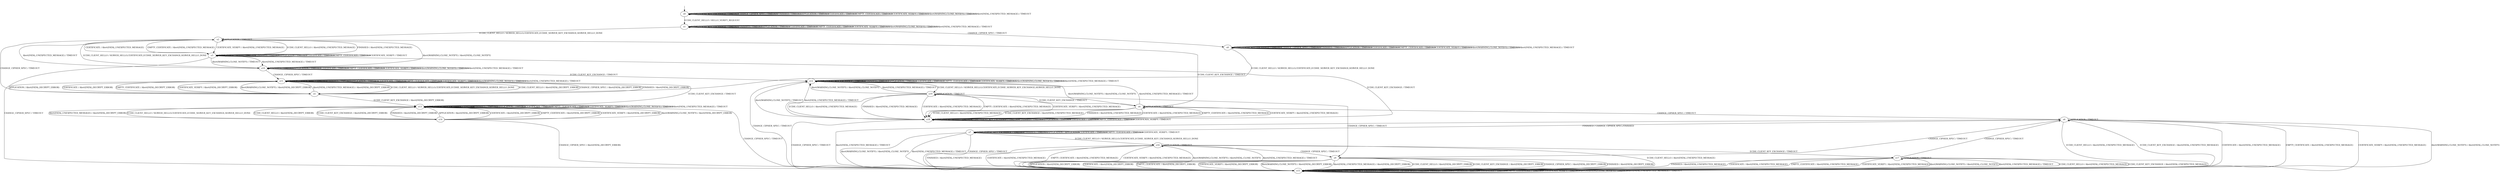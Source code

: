 digraph h5 {
s0 [label="s0"];
s1 [label="s1"];
s2 [label="s2"];
s8 [label="s8"];
s3 [label="s3"];
s4 [label="s4"];
s5 [label="s5"];
s10 [label="s10"];
s6 [label="s6"];
s11 [label="s11"];
s12 [label="s12"];
s13 [label="s13"];
s15 [label="s15"];
s18 [label="s18"];
s7 [label="s7"];
s9 [label="s9"];
s14 [label="s14"];
s19 [label="s19"];
s16 [label="s16"];
s17 [label="s17"];
s0 -> s1 [label="ECDH_CLIENT_HELLO / HELLO_VERIFY_REQUEST"];
s0 -> s0 [label="ECDH_CLIENT_KEY_EXCHANGE / TIMEOUT"];
s0 -> s0 [label="CHANGE_CIPHER_SPEC / TIMEOUT"];
s0 -> s0 [label="FINISHED / TIMEOUT"];
s0 -> s0 [label="APPLICATION / TIMEOUT"];
s0 -> s0 [label="CERTIFICATE / TIMEOUT"];
s0 -> s0 [label="EMPTY_CERTIFICATE / TIMEOUT"];
s0 -> s0 [label="CERTIFICATE_VERIFY / TIMEOUT"];
s0 -> s0 [label="Alert(WARNING,CLOSE_NOTIFY) / TIMEOUT"];
s0 -> s0 [label="Alert(FATAL,UNEXPECTED_MESSAGE) / TIMEOUT"];
s1 -> s2 [label="ECDH_CLIENT_HELLO / SERVER_HELLO,CERTIFICATE,ECDHE_SERVER_KEY_EXCHANGE,SERVER_HELLO_DONE"];
s1 -> s1 [label="ECDH_CLIENT_KEY_EXCHANGE / TIMEOUT"];
s1 -> s8 [label="CHANGE_CIPHER_SPEC / TIMEOUT"];
s1 -> s1 [label="FINISHED / TIMEOUT"];
s1 -> s1 [label="APPLICATION / TIMEOUT"];
s1 -> s1 [label="CERTIFICATE / TIMEOUT"];
s1 -> s1 [label="EMPTY_CERTIFICATE / TIMEOUT"];
s1 -> s1 [label="CERTIFICATE_VERIFY / TIMEOUT"];
s1 -> s1 [label="Alert(WARNING,CLOSE_NOTIFY) / TIMEOUT"];
s1 -> s1 [label="Alert(FATAL,UNEXPECTED_MESSAGE) / TIMEOUT"];
s2 -> s3 [label="ECDH_CLIENT_HELLO / Alert(FATAL,UNEXPECTED_MESSAGE)"];
s2 -> s4 [label="ECDH_CLIENT_KEY_EXCHANGE / TIMEOUT"];
s2 -> s5 [label="CHANGE_CIPHER_SPEC / TIMEOUT"];
s2 -> s3 [label="FINISHED / Alert(FATAL,UNEXPECTED_MESSAGE)"];
s2 -> s2 [label="APPLICATION / TIMEOUT"];
s2 -> s3 [label="CERTIFICATE / Alert(FATAL,UNEXPECTED_MESSAGE)"];
s2 -> s3 [label="EMPTY_CERTIFICATE / Alert(FATAL,UNEXPECTED_MESSAGE)"];
s2 -> s3 [label="CERTIFICATE_VERIFY / Alert(FATAL,UNEXPECTED_MESSAGE)"];
s2 -> s10 [label="Alert(WARNING,CLOSE_NOTIFY) / Alert(FATAL,CLOSE_NOTIFY)"];
s2 -> s10 [label="Alert(FATAL,UNEXPECTED_MESSAGE) / TIMEOUT"];
s8 -> s5 [label="ECDH_CLIENT_HELLO / SERVER_HELLO,CERTIFICATE,ECDHE_SERVER_KEY_EXCHANGE,SERVER_HELLO_DONE"];
s8 -> s8 [label="ECDH_CLIENT_KEY_EXCHANGE / TIMEOUT"];
s8 -> s8 [label="CHANGE_CIPHER_SPEC / TIMEOUT"];
s8 -> s8 [label="FINISHED / TIMEOUT"];
s8 -> s8 [label="APPLICATION / TIMEOUT"];
s8 -> s8 [label="CERTIFICATE / TIMEOUT"];
s8 -> s8 [label="EMPTY_CERTIFICATE / TIMEOUT"];
s8 -> s8 [label="CERTIFICATE_VERIFY / TIMEOUT"];
s8 -> s8 [label="Alert(WARNING,CLOSE_NOTIFY) / TIMEOUT"];
s8 -> s8 [label="Alert(FATAL,UNEXPECTED_MESSAGE) / TIMEOUT"];
s3 -> s3 [label="ECDH_CLIENT_HELLO / TIMEOUT"];
s3 -> s18 [label="ECDH_CLIENT_KEY_EXCHANGE / TIMEOUT"];
s3 -> s15 [label="CHANGE_CIPHER_SPEC / TIMEOUT"];
s3 -> s3 [label="FINISHED / TIMEOUT"];
s3 -> s3 [label="APPLICATION / TIMEOUT"];
s3 -> s3 [label="CERTIFICATE / TIMEOUT"];
s3 -> s3 [label="EMPTY_CERTIFICATE / TIMEOUT"];
s3 -> s3 [label="CERTIFICATE_VERIFY / TIMEOUT"];
s3 -> s10 [label="Alert(WARNING,CLOSE_NOTIFY) / TIMEOUT"];
s3 -> s10 [label="Alert(FATAL,UNEXPECTED_MESSAGE) / TIMEOUT"];
s4 -> s18 [label="ECDH_CLIENT_HELLO / Alert(FATAL,UNEXPECTED_MESSAGE)"];
s4 -> s18 [label="ECDH_CLIENT_KEY_EXCHANGE / Alert(FATAL,UNEXPECTED_MESSAGE)"];
s4 -> s6 [label="CHANGE_CIPHER_SPEC / TIMEOUT"];
s4 -> s18 [label="FINISHED / Alert(FATAL,UNEXPECTED_MESSAGE)"];
s4 -> s4 [label="APPLICATION / TIMEOUT"];
s4 -> s18 [label="CERTIFICATE / Alert(FATAL,UNEXPECTED_MESSAGE)"];
s4 -> s18 [label="EMPTY_CERTIFICATE / Alert(FATAL,UNEXPECTED_MESSAGE)"];
s4 -> s18 [label="CERTIFICATE_VERIFY / Alert(FATAL,UNEXPECTED_MESSAGE)"];
s4 -> s12 [label="Alert(WARNING,CLOSE_NOTIFY) / Alert(FATAL,CLOSE_NOTIFY)"];
s4 -> s12 [label="Alert(FATAL,UNEXPECTED_MESSAGE) / TIMEOUT"];
s5 -> s11 [label="ECDH_CLIENT_HELLO / Alert(FATAL,DECRYPT_ERROR)"];
s5 -> s13 [label="ECDH_CLIENT_KEY_EXCHANGE / Alert(FATAL,DECRYPT_ERROR)"];
s5 -> s11 [label="CHANGE_CIPHER_SPEC / Alert(FATAL,DECRYPT_ERROR)"];
s5 -> s11 [label="FINISHED / Alert(FATAL,DECRYPT_ERROR)"];
s5 -> s11 [label="APPLICATION / Alert(FATAL,DECRYPT_ERROR)"];
s5 -> s11 [label="CERTIFICATE / Alert(FATAL,DECRYPT_ERROR)"];
s5 -> s11 [label="EMPTY_CERTIFICATE / Alert(FATAL,DECRYPT_ERROR)"];
s5 -> s11 [label="CERTIFICATE_VERIFY / Alert(FATAL,DECRYPT_ERROR)"];
s5 -> s11 [label="Alert(WARNING,CLOSE_NOTIFY) / Alert(FATAL,DECRYPT_ERROR)"];
s5 -> s11 [label="Alert(FATAL,UNEXPECTED_MESSAGE) / Alert(FATAL,DECRYPT_ERROR)"];
s10 -> s2 [label="ECDH_CLIENT_HELLO / SERVER_HELLO,CERTIFICATE,ECDHE_SERVER_KEY_EXCHANGE,SERVER_HELLO_DONE"];
s10 -> s12 [label="ECDH_CLIENT_KEY_EXCHANGE / TIMEOUT"];
s10 -> s11 [label="CHANGE_CIPHER_SPEC / TIMEOUT"];
s10 -> s10 [label="FINISHED / TIMEOUT"];
s10 -> s10 [label="APPLICATION / TIMEOUT"];
s10 -> s10 [label="CERTIFICATE / TIMEOUT"];
s10 -> s10 [label="EMPTY_CERTIFICATE / TIMEOUT"];
s10 -> s10 [label="CERTIFICATE_VERIFY / TIMEOUT"];
s10 -> s10 [label="Alert(WARNING,CLOSE_NOTIFY) / TIMEOUT"];
s10 -> s10 [label="Alert(FATAL,UNEXPECTED_MESSAGE) / TIMEOUT"];
s6 -> s15 [label="ECDH_CLIENT_HELLO / Alert(FATAL,UNEXPECTED_MESSAGE)"];
s6 -> s15 [label="ECDH_CLIENT_KEY_EXCHANGE / Alert(FATAL,UNEXPECTED_MESSAGE)"];
s6 -> s9 [label="CHANGE_CIPHER_SPEC / TIMEOUT"];
s6 -> s7 [label="FINISHED / CHANGE_CIPHER_SPEC,FINISHED"];
s6 -> s6 [label="APPLICATION / TIMEOUT"];
s6 -> s15 [label="CERTIFICATE / Alert(FATAL,UNEXPECTED_MESSAGE)"];
s6 -> s15 [label="EMPTY_CERTIFICATE / Alert(FATAL,UNEXPECTED_MESSAGE)"];
s6 -> s15 [label="CERTIFICATE_VERIFY / Alert(FATAL,UNEXPECTED_MESSAGE)"];
s6 -> s15 [label="Alert(WARNING,CLOSE_NOTIFY) / Alert(FATAL,CLOSE_NOTIFY)"];
s6 -> s15 [label="Alert(FATAL,UNEXPECTED_MESSAGE) / TIMEOUT"];
s11 -> s5 [label="ECDH_CLIENT_HELLO / SERVER_HELLO,CERTIFICATE,ECDHE_SERVER_KEY_EXCHANGE,SERVER_HELLO_DONE"];
s11 -> s13 [label="ECDH_CLIENT_KEY_EXCHANGE / TIMEOUT"];
s11 -> s11 [label="CHANGE_CIPHER_SPEC / TIMEOUT"];
s11 -> s11 [label="FINISHED / TIMEOUT"];
s11 -> s11 [label="APPLICATION / TIMEOUT"];
s11 -> s11 [label="CERTIFICATE / TIMEOUT"];
s11 -> s11 [label="EMPTY_CERTIFICATE / TIMEOUT"];
s11 -> s11 [label="CERTIFICATE_VERIFY / TIMEOUT"];
s11 -> s11 [label="Alert(WARNING,CLOSE_NOTIFY) / TIMEOUT"];
s11 -> s11 [label="Alert(FATAL,UNEXPECTED_MESSAGE) / TIMEOUT"];
s12 -> s19 [label="ECDH_CLIENT_HELLO / SERVER_HELLO,CERTIFICATE,ECDHE_SERVER_KEY_EXCHANGE,SERVER_HELLO_DONE"];
s12 -> s12 [label="ECDH_CLIENT_KEY_EXCHANGE / TIMEOUT"];
s12 -> s15 [label="CHANGE_CIPHER_SPEC / TIMEOUT"];
s12 -> s12 [label="FINISHED / TIMEOUT"];
s12 -> s12 [label="APPLICATION / TIMEOUT"];
s12 -> s12 [label="CERTIFICATE / TIMEOUT"];
s12 -> s12 [label="EMPTY_CERTIFICATE / TIMEOUT"];
s12 -> s12 [label="CERTIFICATE_VERIFY / TIMEOUT"];
s12 -> s12 [label="Alert(WARNING,CLOSE_NOTIFY) / TIMEOUT"];
s12 -> s12 [label="Alert(FATAL,UNEXPECTED_MESSAGE) / TIMEOUT"];
s13 -> s14 [label="ECDH_CLIENT_HELLO / SERVER_HELLO,CERTIFICATE,ECDHE_SERVER_KEY_EXCHANGE,SERVER_HELLO_DONE"];
s13 -> s13 [label="ECDH_CLIENT_KEY_EXCHANGE / TIMEOUT"];
s13 -> s15 [label="CHANGE_CIPHER_SPEC / TIMEOUT"];
s13 -> s13 [label="FINISHED / TIMEOUT"];
s13 -> s13 [label="APPLICATION / TIMEOUT"];
s13 -> s13 [label="CERTIFICATE / TIMEOUT"];
s13 -> s13 [label="EMPTY_CERTIFICATE / TIMEOUT"];
s13 -> s13 [label="CERTIFICATE_VERIFY / TIMEOUT"];
s13 -> s13 [label="Alert(WARNING,CLOSE_NOTIFY) / TIMEOUT"];
s13 -> s13 [label="Alert(FATAL,UNEXPECTED_MESSAGE) / TIMEOUT"];
s15 -> s15 [label="ECDH_CLIENT_HELLO / TIMEOUT"];
s15 -> s15 [label="ECDH_CLIENT_KEY_EXCHANGE / TIMEOUT"];
s15 -> s15 [label="CHANGE_CIPHER_SPEC / TIMEOUT"];
s15 -> s15 [label="FINISHED / TIMEOUT"];
s15 -> s15 [label="APPLICATION / TIMEOUT"];
s15 -> s15 [label="CERTIFICATE / TIMEOUT"];
s15 -> s15 [label="EMPTY_CERTIFICATE / TIMEOUT"];
s15 -> s15 [label="CERTIFICATE_VERIFY / TIMEOUT"];
s15 -> s15 [label="Alert(WARNING,CLOSE_NOTIFY) / TIMEOUT"];
s15 -> s15 [label="Alert(FATAL,UNEXPECTED_MESSAGE) / TIMEOUT"];
s18 -> s18 [label="ECDH_CLIENT_HELLO / TIMEOUT"];
s18 -> s18 [label="ECDH_CLIENT_KEY_EXCHANGE / TIMEOUT"];
s18 -> s15 [label="CHANGE_CIPHER_SPEC / TIMEOUT"];
s18 -> s18 [label="FINISHED / TIMEOUT"];
s18 -> s18 [label="APPLICATION / TIMEOUT"];
s18 -> s18 [label="CERTIFICATE / TIMEOUT"];
s18 -> s18 [label="EMPTY_CERTIFICATE / TIMEOUT"];
s18 -> s18 [label="CERTIFICATE_VERIFY / TIMEOUT"];
s18 -> s12 [label="Alert(WARNING,CLOSE_NOTIFY) / TIMEOUT"];
s18 -> s12 [label="Alert(FATAL,UNEXPECTED_MESSAGE) / TIMEOUT"];
s7 -> s16 [label="ECDH_CLIENT_HELLO / SERVER_HELLO,CERTIFICATE,ECDHE_SERVER_KEY_EXCHANGE,SERVER_HELLO_DONE"];
s7 -> s7 [label="ECDH_CLIENT_KEY_EXCHANGE / TIMEOUT"];
s7 -> s15 [label="CHANGE_CIPHER_SPEC / TIMEOUT"];
s7 -> s7 [label="FINISHED / TIMEOUT"];
s7 -> s7 [label="APPLICATION / APPLICATION"];
s7 -> s7 [label="CERTIFICATE / TIMEOUT"];
s7 -> s7 [label="EMPTY_CERTIFICATE / TIMEOUT"];
s7 -> s7 [label="CERTIFICATE_VERIFY / TIMEOUT"];
s7 -> s15 [label="Alert(WARNING,CLOSE_NOTIFY) / Alert(FATAL,CLOSE_NOTIFY)"];
s7 -> s15 [label="Alert(FATAL,UNEXPECTED_MESSAGE) / TIMEOUT"];
s9 -> s15 [label="ECDH_CLIENT_HELLO / Alert(FATAL,DECRYPT_ERROR)"];
s9 -> s15 [label="ECDH_CLIENT_KEY_EXCHANGE / Alert(FATAL,DECRYPT_ERROR)"];
s9 -> s15 [label="CHANGE_CIPHER_SPEC / Alert(FATAL,DECRYPT_ERROR)"];
s9 -> s15 [label="FINISHED / Alert(FATAL,DECRYPT_ERROR)"];
s9 -> s15 [label="APPLICATION / Alert(FATAL,DECRYPT_ERROR)"];
s9 -> s15 [label="CERTIFICATE / Alert(FATAL,DECRYPT_ERROR)"];
s9 -> s15 [label="EMPTY_CERTIFICATE / Alert(FATAL,DECRYPT_ERROR)"];
s9 -> s15 [label="CERTIFICATE_VERIFY / Alert(FATAL,DECRYPT_ERROR)"];
s9 -> s15 [label="Alert(WARNING,CLOSE_NOTIFY) / Alert(FATAL,DECRYPT_ERROR)"];
s9 -> s15 [label="Alert(FATAL,UNEXPECTED_MESSAGE) / Alert(FATAL,DECRYPT_ERROR)"];
s14 -> s13 [label="ECDH_CLIENT_HELLO / Alert(FATAL,DECRYPT_ERROR)"];
s14 -> s13 [label="ECDH_CLIENT_KEY_EXCHANGE / Alert(FATAL,DECRYPT_ERROR)"];
s14 -> s15 [label="CHANGE_CIPHER_SPEC / Alert(FATAL,DECRYPT_ERROR)"];
s14 -> s13 [label="FINISHED / Alert(FATAL,DECRYPT_ERROR)"];
s14 -> s13 [label="APPLICATION / Alert(FATAL,DECRYPT_ERROR)"];
s14 -> s13 [label="CERTIFICATE / Alert(FATAL,DECRYPT_ERROR)"];
s14 -> s13 [label="EMPTY_CERTIFICATE / Alert(FATAL,DECRYPT_ERROR)"];
s14 -> s13 [label="CERTIFICATE_VERIFY / Alert(FATAL,DECRYPT_ERROR)"];
s14 -> s13 [label="Alert(WARNING,CLOSE_NOTIFY) / Alert(FATAL,DECRYPT_ERROR)"];
s14 -> s13 [label="Alert(FATAL,UNEXPECTED_MESSAGE) / Alert(FATAL,DECRYPT_ERROR)"];
s19 -> s18 [label="ECDH_CLIENT_HELLO / Alert(FATAL,UNEXPECTED_MESSAGE)"];
s19 -> s4 [label="ECDH_CLIENT_KEY_EXCHANGE / TIMEOUT"];
s19 -> s9 [label="CHANGE_CIPHER_SPEC / TIMEOUT"];
s19 -> s18 [label="FINISHED / Alert(FATAL,UNEXPECTED_MESSAGE)"];
s19 -> s19 [label="APPLICATION / TIMEOUT"];
s19 -> s18 [label="CERTIFICATE / Alert(FATAL,UNEXPECTED_MESSAGE)"];
s19 -> s18 [label="EMPTY_CERTIFICATE / Alert(FATAL,UNEXPECTED_MESSAGE)"];
s19 -> s18 [label="CERTIFICATE_VERIFY / Alert(FATAL,UNEXPECTED_MESSAGE)"];
s19 -> s12 [label="Alert(WARNING,CLOSE_NOTIFY) / Alert(FATAL,CLOSE_NOTIFY)"];
s19 -> s12 [label="Alert(FATAL,UNEXPECTED_MESSAGE) / TIMEOUT"];
s16 -> s15 [label="ECDH_CLIENT_HELLO / Alert(FATAL,UNEXPECTED_MESSAGE)"];
s16 -> s17 [label="ECDH_CLIENT_KEY_EXCHANGE / TIMEOUT"];
s16 -> s9 [label="CHANGE_CIPHER_SPEC / TIMEOUT"];
s16 -> s15 [label="FINISHED / Alert(FATAL,UNEXPECTED_MESSAGE)"];
s16 -> s16 [label="APPLICATION / TIMEOUT"];
s16 -> s15 [label="CERTIFICATE / Alert(FATAL,UNEXPECTED_MESSAGE)"];
s16 -> s15 [label="EMPTY_CERTIFICATE / Alert(FATAL,UNEXPECTED_MESSAGE)"];
s16 -> s15 [label="CERTIFICATE_VERIFY / Alert(FATAL,UNEXPECTED_MESSAGE)"];
s16 -> s15 [label="Alert(WARNING,CLOSE_NOTIFY) / Alert(FATAL,CLOSE_NOTIFY)"];
s16 -> s15 [label="Alert(FATAL,UNEXPECTED_MESSAGE) / TIMEOUT"];
s17 -> s15 [label="ECDH_CLIENT_HELLO / Alert(FATAL,UNEXPECTED_MESSAGE)"];
s17 -> s15 [label="ECDH_CLIENT_KEY_EXCHANGE / Alert(FATAL,UNEXPECTED_MESSAGE)"];
s17 -> s6 [label="CHANGE_CIPHER_SPEC / TIMEOUT"];
s17 -> s15 [label="FINISHED / Alert(FATAL,UNEXPECTED_MESSAGE)"];
s17 -> s17 [label="APPLICATION / TIMEOUT"];
s17 -> s15 [label="CERTIFICATE / Alert(FATAL,UNEXPECTED_MESSAGE)"];
s17 -> s15 [label="EMPTY_CERTIFICATE / Alert(FATAL,UNEXPECTED_MESSAGE)"];
s17 -> s15 [label="CERTIFICATE_VERIFY / Alert(FATAL,UNEXPECTED_MESSAGE)"];
s17 -> s15 [label="Alert(WARNING,CLOSE_NOTIFY) / Alert(FATAL,CLOSE_NOTIFY)"];
s17 -> s15 [label="Alert(FATAL,UNEXPECTED_MESSAGE) / TIMEOUT"];
__start0 [shape=none, label=""];
__start0 -> s0 [label=""];
}
